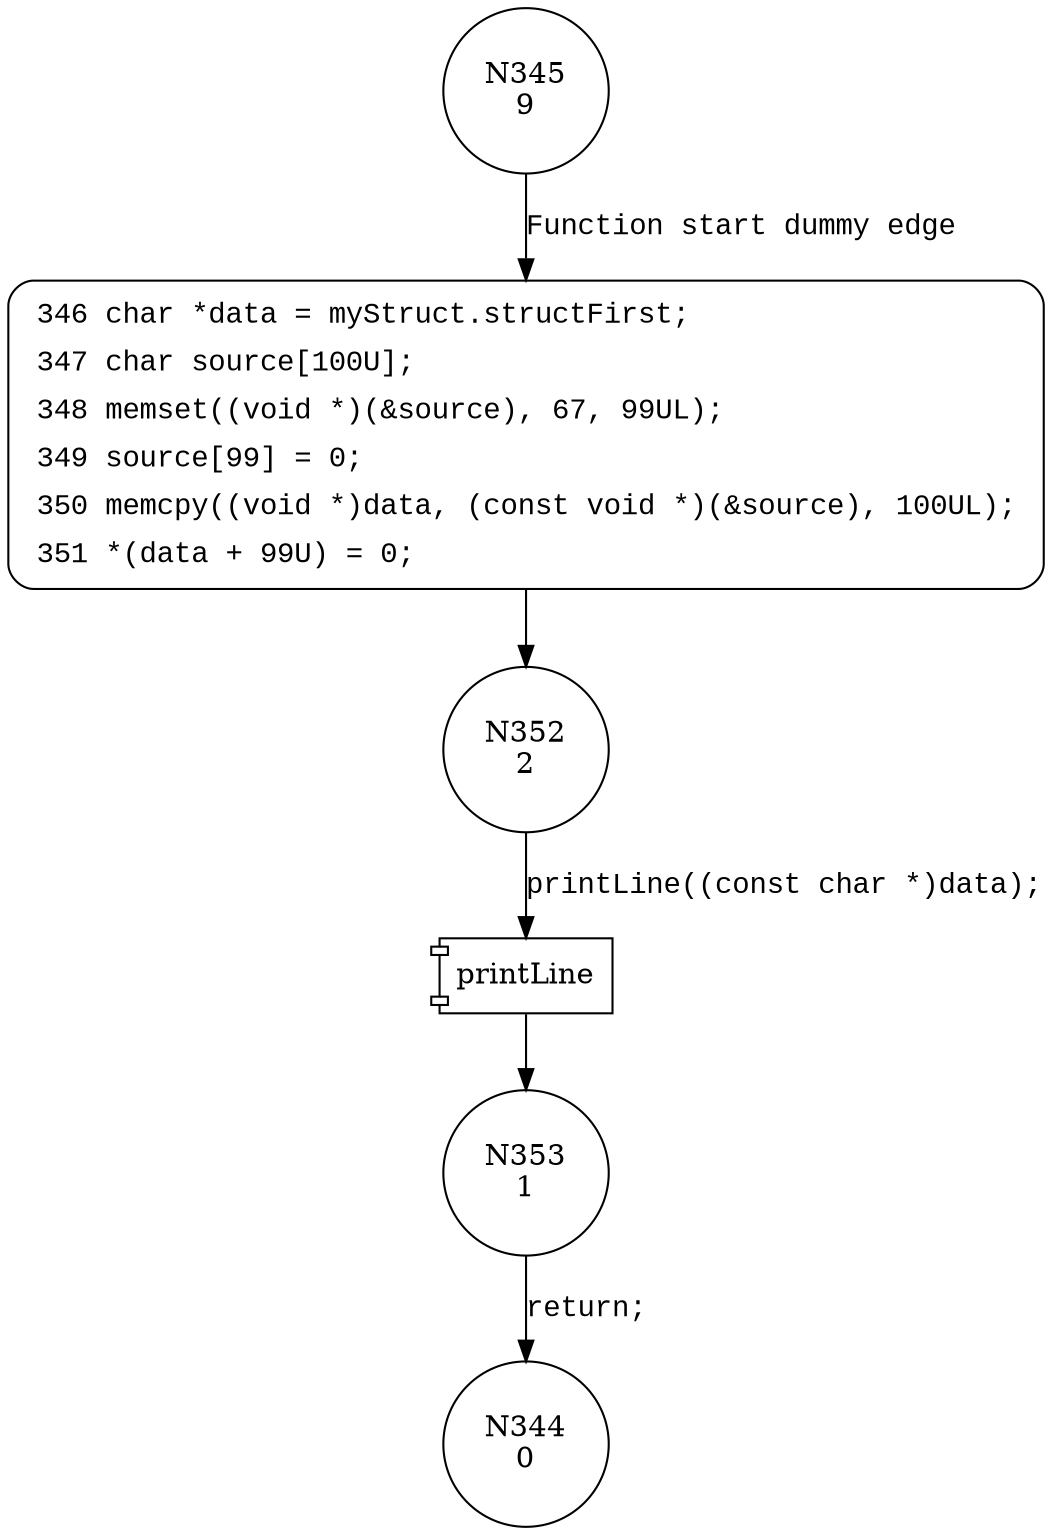 digraph CWE121_Stack_Based_Buffer_Overflow__CWE805_char_declare_memcpy_67b_goodG2BSink {
345 [shape="circle" label="N345\n9"]
346 [shape="circle" label="N346\n8"]
352 [shape="circle" label="N352\n2"]
353 [shape="circle" label="N353\n1"]
344 [shape="circle" label="N344\n0"]
346 [style="filled,bold" penwidth="1" fillcolor="white" fontname="Courier New" shape="Mrecord" label=<<table border="0" cellborder="0" cellpadding="3" bgcolor="white"><tr><td align="right">346</td><td align="left">char *data = myStruct.structFirst;</td></tr><tr><td align="right">347</td><td align="left">char source[100U];</td></tr><tr><td align="right">348</td><td align="left">memset((void *)(&amp;source), 67, 99UL);</td></tr><tr><td align="right">349</td><td align="left">source[99] = 0;</td></tr><tr><td align="right">350</td><td align="left">memcpy((void *)data, (const void *)(&amp;source), 100UL);</td></tr><tr><td align="right">351</td><td align="left">*(data + 99U) = 0;</td></tr></table>>]
346 -> 352[label=""]
345 -> 346 [label="Function start dummy edge" fontname="Courier New"]
100026 [shape="component" label="printLine"]
352 -> 100026 [label="printLine((const char *)data);" fontname="Courier New"]
100026 -> 353 [label="" fontname="Courier New"]
353 -> 344 [label="return;" fontname="Courier New"]
}
